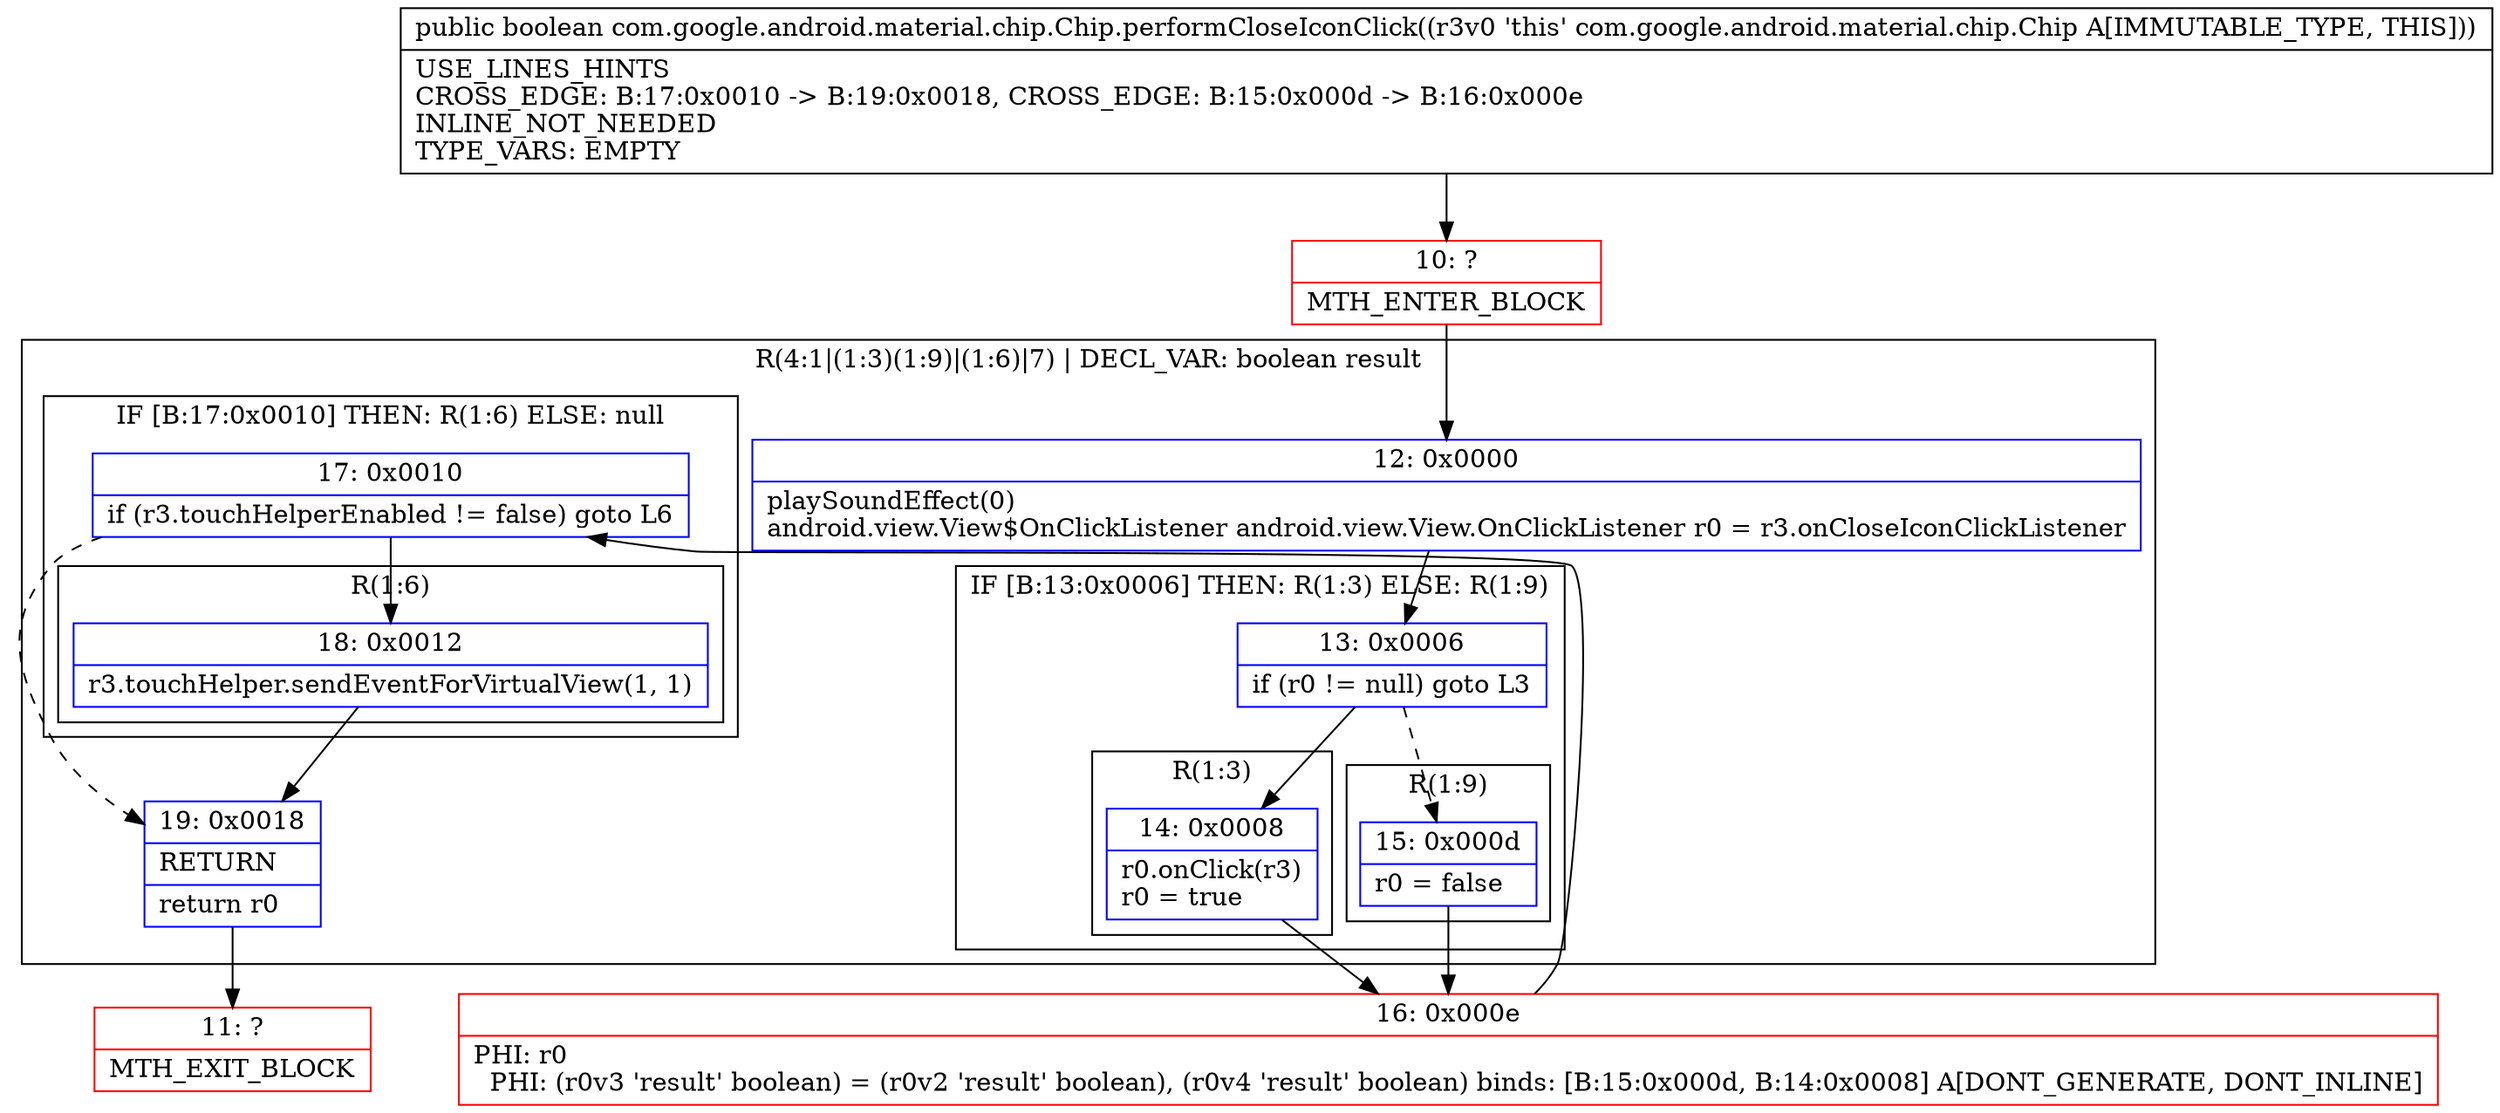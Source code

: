digraph "CFG forcom.google.android.material.chip.Chip.performCloseIconClick()Z" {
subgraph cluster_Region_13067278 {
label = "R(4:1|(1:3)(1:9)|(1:6)|7) | DECL_VAR: boolean result\l";
node [shape=record,color=blue];
Node_12 [shape=record,label="{12\:\ 0x0000|playSoundEffect(0)\landroid.view.View$OnClickListener android.view.View.OnClickListener r0 = r3.onCloseIconClickListener\l}"];
subgraph cluster_IfRegion_1878620521 {
label = "IF [B:13:0x0006] THEN: R(1:3) ELSE: R(1:9)";
node [shape=record,color=blue];
Node_13 [shape=record,label="{13\:\ 0x0006|if (r0 != null) goto L3\l}"];
subgraph cluster_Region_1052060657 {
label = "R(1:3)";
node [shape=record,color=blue];
Node_14 [shape=record,label="{14\:\ 0x0008|r0.onClick(r3)\lr0 = true\l}"];
}
subgraph cluster_Region_1141259518 {
label = "R(1:9)";
node [shape=record,color=blue];
Node_15 [shape=record,label="{15\:\ 0x000d|r0 = false\l}"];
}
}
subgraph cluster_IfRegion_294411417 {
label = "IF [B:17:0x0010] THEN: R(1:6) ELSE: null";
node [shape=record,color=blue];
Node_17 [shape=record,label="{17\:\ 0x0010|if (r3.touchHelperEnabled != false) goto L6\l}"];
subgraph cluster_Region_2089162994 {
label = "R(1:6)";
node [shape=record,color=blue];
Node_18 [shape=record,label="{18\:\ 0x0012|r3.touchHelper.sendEventForVirtualView(1, 1)\l}"];
}
}
Node_19 [shape=record,label="{19\:\ 0x0018|RETURN\l|return r0\l}"];
}
Node_10 [shape=record,color=red,label="{10\:\ ?|MTH_ENTER_BLOCK\l}"];
Node_16 [shape=record,color=red,label="{16\:\ 0x000e|PHI: r0 \l  PHI: (r0v3 'result' boolean) = (r0v2 'result' boolean), (r0v4 'result' boolean) binds: [B:15:0x000d, B:14:0x0008] A[DONT_GENERATE, DONT_INLINE]\l}"];
Node_11 [shape=record,color=red,label="{11\:\ ?|MTH_EXIT_BLOCK\l}"];
MethodNode[shape=record,label="{public boolean com.google.android.material.chip.Chip.performCloseIconClick((r3v0 'this' com.google.android.material.chip.Chip A[IMMUTABLE_TYPE, THIS]))  | USE_LINES_HINTS\lCROSS_EDGE: B:17:0x0010 \-\> B:19:0x0018, CROSS_EDGE: B:15:0x000d \-\> B:16:0x000e\lINLINE_NOT_NEEDED\lTYPE_VARS: EMPTY\l}"];
MethodNode -> Node_10;Node_12 -> Node_13;
Node_13 -> Node_14;
Node_13 -> Node_15[style=dashed];
Node_14 -> Node_16;
Node_15 -> Node_16;
Node_17 -> Node_18;
Node_17 -> Node_19[style=dashed];
Node_18 -> Node_19;
Node_19 -> Node_11;
Node_10 -> Node_12;
Node_16 -> Node_17;
}

